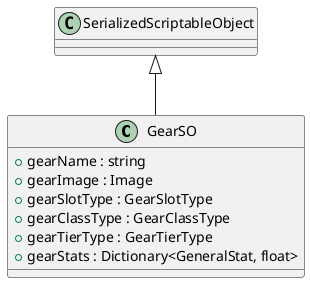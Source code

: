 @startuml
class GearSO {
    + gearName : string
    + gearImage : Image
    + gearSlotType : GearSlotType
    + gearClassType : GearClassType
    + gearTierType : GearTierType
    + gearStats : Dictionary<GeneralStat, float>
}
SerializedScriptableObject <|-- GearSO
@enduml
